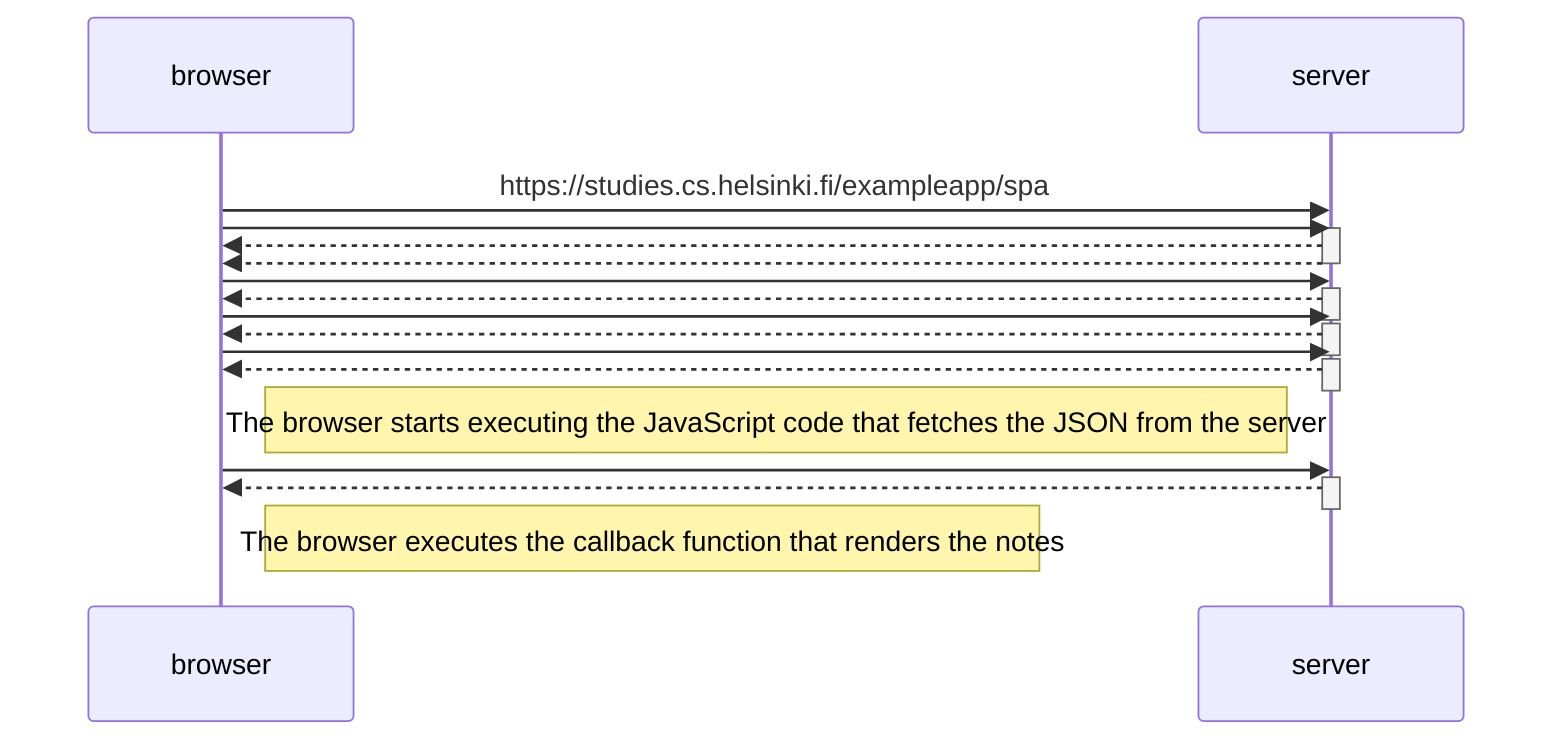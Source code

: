 sequenceDiagram
    participant browser
    participant server

    browser->>server: https://studies.cs.helsinki.fi/exampleapp/spa
    browser->>server: 
    activate server
    server-->>browser:
    server-->>browser:
    deactivate server

    browser->>server:
    activate server
    server-->>browser:
    deactivate server

    browser->>server:
    activate server
    server-->>browser:
    deactivate server

    browser->>server:
    activate server
    server-->>browser:
    deactivate server

    Note right of browser: The browser starts executing the JavaScript code that fetches the JSON from the server

    browser->>server:
    activate server
    server-->>browser:
    deactivate server

    Note right of browser: The browser executes the callback function that renders the notes